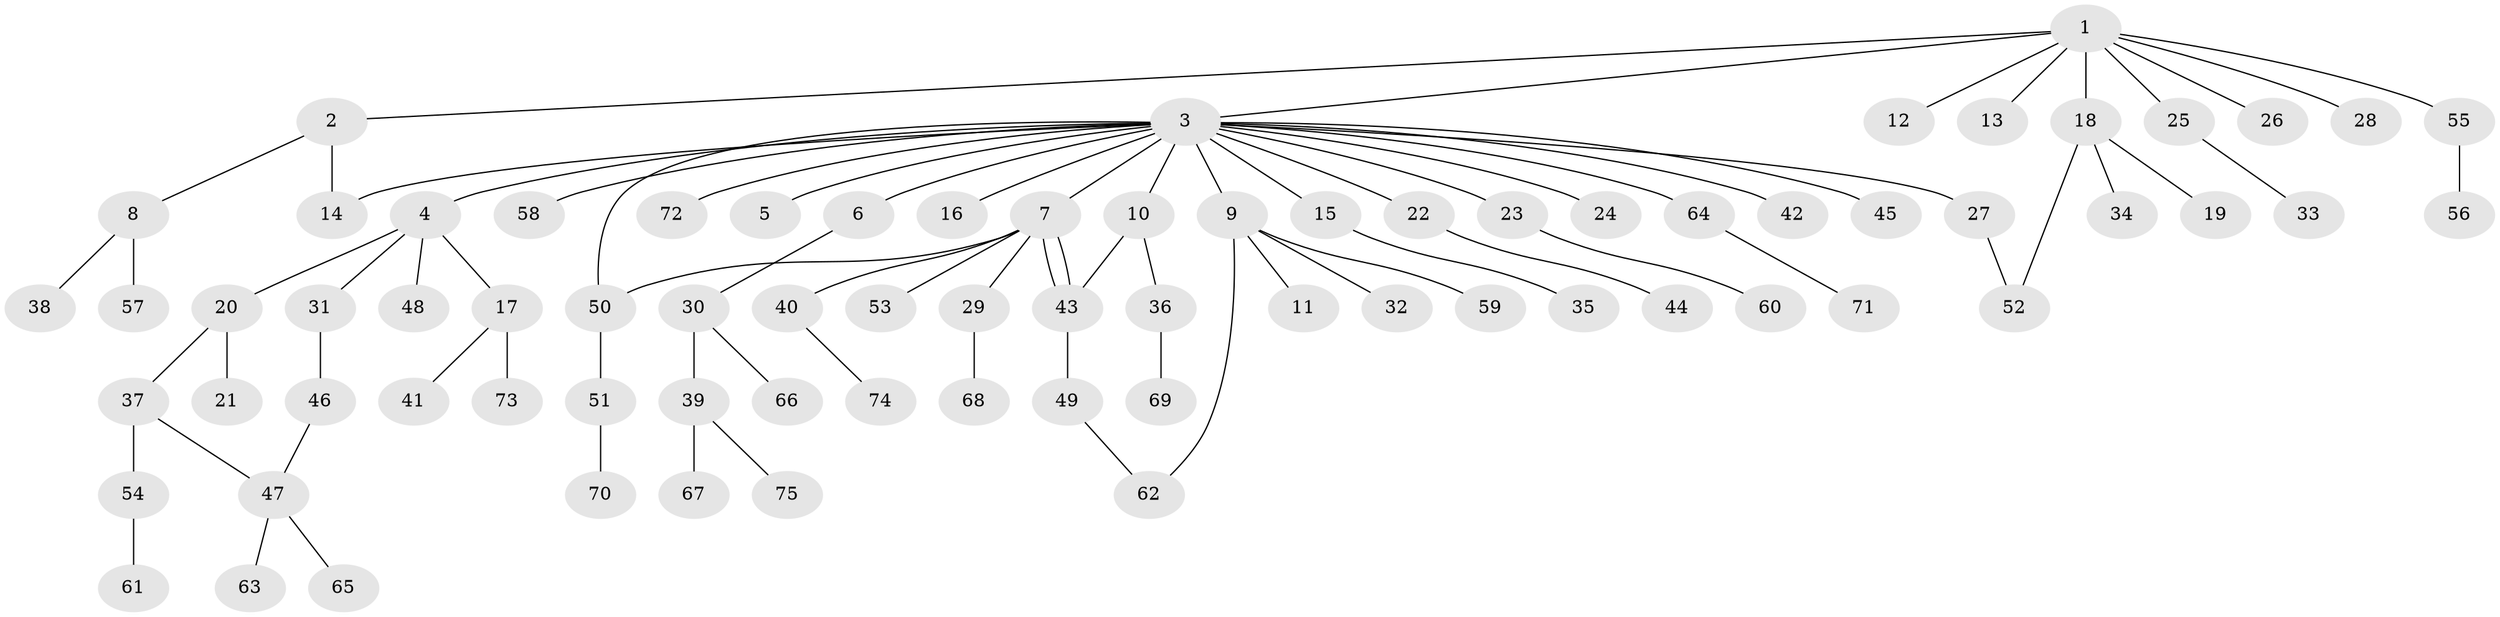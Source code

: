 // coarse degree distribution, {5: 0.06666666666666667, 3: 0.06666666666666667, 10: 0.03333333333333333, 4: 0.06666666666666667, 6: 0.03333333333333333, 1: 0.4666666666666667, 2: 0.26666666666666666}
// Generated by graph-tools (version 1.1) at 2025/50/03/04/25 22:50:04]
// undirected, 75 vertices, 81 edges
graph export_dot {
  node [color=gray90,style=filled];
  1;
  2;
  3;
  4;
  5;
  6;
  7;
  8;
  9;
  10;
  11;
  12;
  13;
  14;
  15;
  16;
  17;
  18;
  19;
  20;
  21;
  22;
  23;
  24;
  25;
  26;
  27;
  28;
  29;
  30;
  31;
  32;
  33;
  34;
  35;
  36;
  37;
  38;
  39;
  40;
  41;
  42;
  43;
  44;
  45;
  46;
  47;
  48;
  49;
  50;
  51;
  52;
  53;
  54;
  55;
  56;
  57;
  58;
  59;
  60;
  61;
  62;
  63;
  64;
  65;
  66;
  67;
  68;
  69;
  70;
  71;
  72;
  73;
  74;
  75;
  1 -- 2;
  1 -- 3;
  1 -- 12;
  1 -- 13;
  1 -- 18;
  1 -- 25;
  1 -- 26;
  1 -- 28;
  1 -- 55;
  2 -- 8;
  2 -- 14;
  3 -- 4;
  3 -- 5;
  3 -- 6;
  3 -- 7;
  3 -- 9;
  3 -- 10;
  3 -- 14;
  3 -- 15;
  3 -- 16;
  3 -- 22;
  3 -- 23;
  3 -- 24;
  3 -- 27;
  3 -- 42;
  3 -- 45;
  3 -- 50;
  3 -- 58;
  3 -- 64;
  3 -- 72;
  4 -- 17;
  4 -- 20;
  4 -- 31;
  4 -- 48;
  6 -- 30;
  7 -- 29;
  7 -- 40;
  7 -- 43;
  7 -- 43;
  7 -- 50;
  7 -- 53;
  8 -- 38;
  8 -- 57;
  9 -- 11;
  9 -- 32;
  9 -- 59;
  9 -- 62;
  10 -- 36;
  10 -- 43;
  15 -- 35;
  17 -- 41;
  17 -- 73;
  18 -- 19;
  18 -- 34;
  18 -- 52;
  20 -- 21;
  20 -- 37;
  22 -- 44;
  23 -- 60;
  25 -- 33;
  27 -- 52;
  29 -- 68;
  30 -- 39;
  30 -- 66;
  31 -- 46;
  36 -- 69;
  37 -- 47;
  37 -- 54;
  39 -- 67;
  39 -- 75;
  40 -- 74;
  43 -- 49;
  46 -- 47;
  47 -- 63;
  47 -- 65;
  49 -- 62;
  50 -- 51;
  51 -- 70;
  54 -- 61;
  55 -- 56;
  64 -- 71;
}

